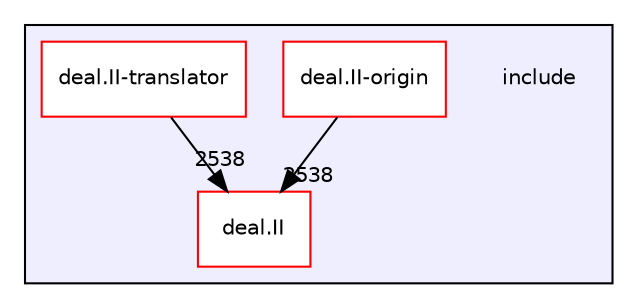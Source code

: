 digraph "include" {
  compound=true
  node [ fontsize="10", fontname="Helvetica"];
  edge [ labelfontsize="10", labelfontname="Helvetica"];
  subgraph clusterdir_d44c64559bbebec7f509842c48db8b23 {
    graph [ bgcolor="#eeeeff", pencolor="black", label="" URL="dir_d44c64559bbebec7f509842c48db8b23.html"];
    dir_d44c64559bbebec7f509842c48db8b23 [shape=plaintext label="include"];
    dir_ee90d91a514b839c31faec7a1d916f67 [shape=box label="deal.II" color="red" fillcolor="white" style="filled" URL="dir_ee90d91a514b839c31faec7a1d916f67.html"];
    dir_1627ce85bc33b76c4cb222dfe9aeffd7 [shape=box label="deal.II-origin" color="red" fillcolor="white" style="filled" URL="dir_1627ce85bc33b76c4cb222dfe9aeffd7.html"];
    dir_386d89ad50a3909c2af5a93b48d2c3ff [shape=box label="deal.II-translator" color="red" fillcolor="white" style="filled" URL="dir_386d89ad50a3909c2af5a93b48d2c3ff.html"];
  }
  dir_386d89ad50a3909c2af5a93b48d2c3ff->dir_ee90d91a514b839c31faec7a1d916f67 [headlabel="2538", labeldistance=1.5 headhref="dir_000007_000009.html"];
  dir_1627ce85bc33b76c4cb222dfe9aeffd7->dir_ee90d91a514b839c31faec7a1d916f67 [headlabel="2538", labeldistance=1.5 headhref="dir_000005_000009.html"];
}
